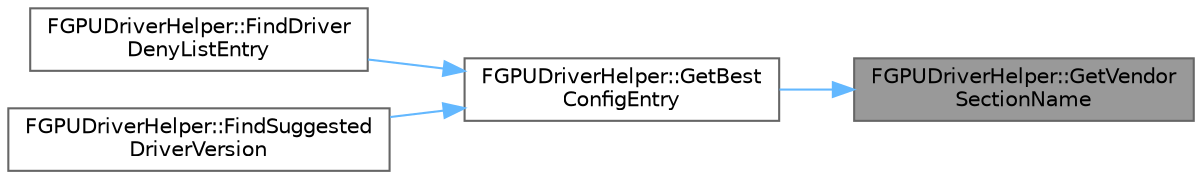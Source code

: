 digraph "FGPUDriverHelper::GetVendorSectionName"
{
 // INTERACTIVE_SVG=YES
 // LATEX_PDF_SIZE
  bgcolor="transparent";
  edge [fontname=Helvetica,fontsize=10,labelfontname=Helvetica,labelfontsize=10];
  node [fontname=Helvetica,fontsize=10,shape=box,height=0.2,width=0.4];
  rankdir="RL";
  Node1 [id="Node000001",label="FGPUDriverHelper::GetVendor\lSectionName",height=0.2,width=0.4,color="gray40", fillcolor="grey60", style="filled", fontcolor="black",tooltip=" "];
  Node1 -> Node2 [id="edge1_Node000001_Node000002",dir="back",color="steelblue1",style="solid",tooltip=" "];
  Node2 [id="Node000002",label="FGPUDriverHelper::GetBest\lConfigEntry",height=0.2,width=0.4,color="grey40", fillcolor="white", style="filled",URL="$d7/d38/classFGPUDriverHelper.html#aae22504068ec7569377214ca1dfce134",tooltip=" "];
  Node2 -> Node3 [id="edge2_Node000002_Node000003",dir="back",color="steelblue1",style="solid",tooltip=" "];
  Node3 [id="Node000003",label="FGPUDriverHelper::FindDriver\lDenyListEntry",height=0.2,width=0.4,color="grey40", fillcolor="white", style="filled",URL="$d7/d38/classFGPUDriverHelper.html#a287e54cf7aa77beec50db090e4e574db",tooltip=" "];
  Node2 -> Node4 [id="edge3_Node000002_Node000004",dir="back",color="steelblue1",style="solid",tooltip=" "];
  Node4 [id="Node000004",label="FGPUDriverHelper::FindSuggested\lDriverVersion",height=0.2,width=0.4,color="grey40", fillcolor="white", style="filled",URL="$d7/d38/classFGPUDriverHelper.html#af7ec8785a25691c4e23bfa2aa1a95b6b",tooltip=" "];
}
